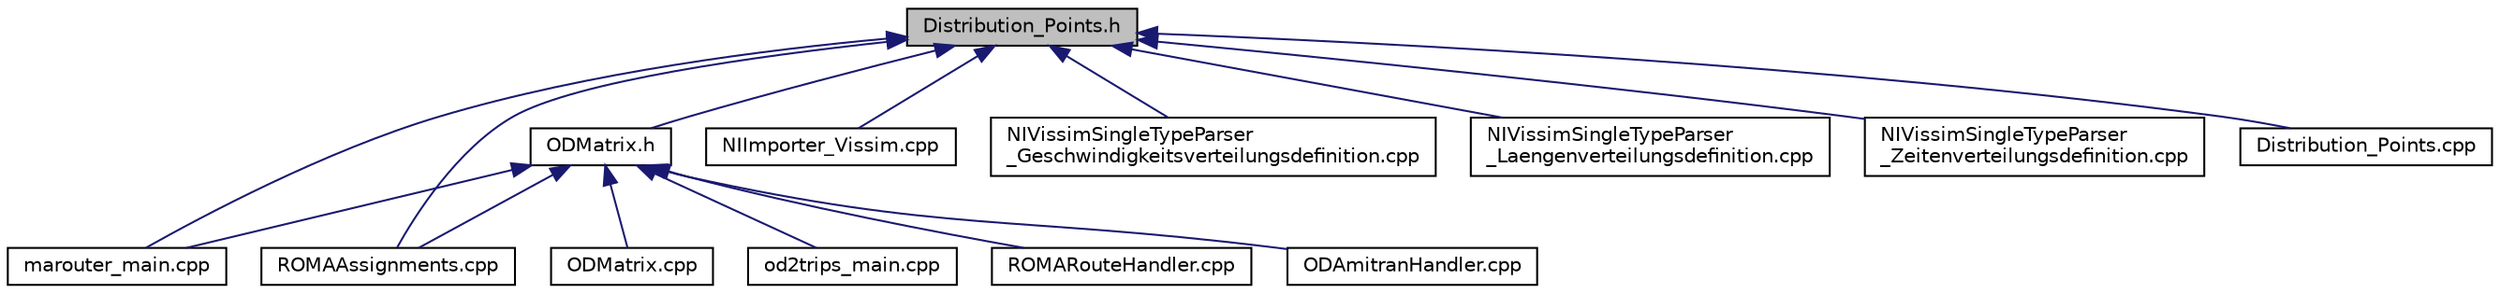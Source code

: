 digraph "Distribution_Points.h"
{
  edge [fontname="Helvetica",fontsize="10",labelfontname="Helvetica",labelfontsize="10"];
  node [fontname="Helvetica",fontsize="10",shape=record];
  Node15 [label="Distribution_Points.h",height=0.2,width=0.4,color="black", fillcolor="grey75", style="filled", fontcolor="black"];
  Node15 -> Node16 [dir="back",color="midnightblue",fontsize="10",style="solid",fontname="Helvetica"];
  Node16 [label="marouter_main.cpp",height=0.2,width=0.4,color="black", fillcolor="white", style="filled",URL="$df/ddb/marouter__main_8cpp.html"];
  Node15 -> Node17 [dir="back",color="midnightblue",fontsize="10",style="solid",fontname="Helvetica"];
  Node17 [label="ROMAAssignments.cpp",height=0.2,width=0.4,color="black", fillcolor="white", style="filled",URL="$d3/d22/_r_o_m_a_assignments_8cpp.html"];
  Node15 -> Node18 [dir="back",color="midnightblue",fontsize="10",style="solid",fontname="Helvetica"];
  Node18 [label="NIImporter_Vissim.cpp",height=0.2,width=0.4,color="black", fillcolor="white", style="filled",URL="$d0/d29/_n_i_importer___vissim_8cpp.html"];
  Node15 -> Node19 [dir="back",color="midnightblue",fontsize="10",style="solid",fontname="Helvetica"];
  Node19 [label="NIVissimSingleTypeParser\l_Geschwindigkeitsverteilungsdefinition.cpp",height=0.2,width=0.4,color="black", fillcolor="white", style="filled",URL="$d7/df2/_n_i_vissim_single_type_parser___geschwindigkeitsverteilungsdefinition_8cpp.html"];
  Node15 -> Node20 [dir="back",color="midnightblue",fontsize="10",style="solid",fontname="Helvetica"];
  Node20 [label="NIVissimSingleTypeParser\l_Laengenverteilungsdefinition.cpp",height=0.2,width=0.4,color="black", fillcolor="white", style="filled",URL="$d9/da8/_n_i_vissim_single_type_parser___laengenverteilungsdefinition_8cpp.html"];
  Node15 -> Node21 [dir="back",color="midnightblue",fontsize="10",style="solid",fontname="Helvetica"];
  Node21 [label="NIVissimSingleTypeParser\l_Zeitenverteilungsdefinition.cpp",height=0.2,width=0.4,color="black", fillcolor="white", style="filled",URL="$d9/d79/_n_i_vissim_single_type_parser___zeitenverteilungsdefinition_8cpp.html"];
  Node15 -> Node22 [dir="back",color="midnightblue",fontsize="10",style="solid",fontname="Helvetica"];
  Node22 [label="ODMatrix.h",height=0.2,width=0.4,color="black", fillcolor="white", style="filled",URL="$d6/dc7/_o_d_matrix_8h.html"];
  Node22 -> Node16 [dir="back",color="midnightblue",fontsize="10",style="solid",fontname="Helvetica"];
  Node22 -> Node17 [dir="back",color="midnightblue",fontsize="10",style="solid",fontname="Helvetica"];
  Node22 -> Node23 [dir="back",color="midnightblue",fontsize="10",style="solid",fontname="Helvetica"];
  Node23 [label="ROMARouteHandler.cpp",height=0.2,width=0.4,color="black", fillcolor="white", style="filled",URL="$dd/ddf/_r_o_m_a_route_handler_8cpp.html"];
  Node22 -> Node24 [dir="back",color="midnightblue",fontsize="10",style="solid",fontname="Helvetica"];
  Node24 [label="ODAmitranHandler.cpp",height=0.2,width=0.4,color="black", fillcolor="white", style="filled",URL="$d1/dae/_o_d_amitran_handler_8cpp.html"];
  Node22 -> Node25 [dir="back",color="midnightblue",fontsize="10",style="solid",fontname="Helvetica"];
  Node25 [label="ODMatrix.cpp",height=0.2,width=0.4,color="black", fillcolor="white", style="filled",URL="$de/d2b/_o_d_matrix_8cpp.html"];
  Node22 -> Node26 [dir="back",color="midnightblue",fontsize="10",style="solid",fontname="Helvetica"];
  Node26 [label="od2trips_main.cpp",height=0.2,width=0.4,color="black", fillcolor="white", style="filled",URL="$d7/d6e/od2trips__main_8cpp.html"];
  Node15 -> Node27 [dir="back",color="midnightblue",fontsize="10",style="solid",fontname="Helvetica"];
  Node27 [label="Distribution_Points.cpp",height=0.2,width=0.4,color="black", fillcolor="white", style="filled",URL="$d4/dac/_distribution___points_8cpp.html"];
}
